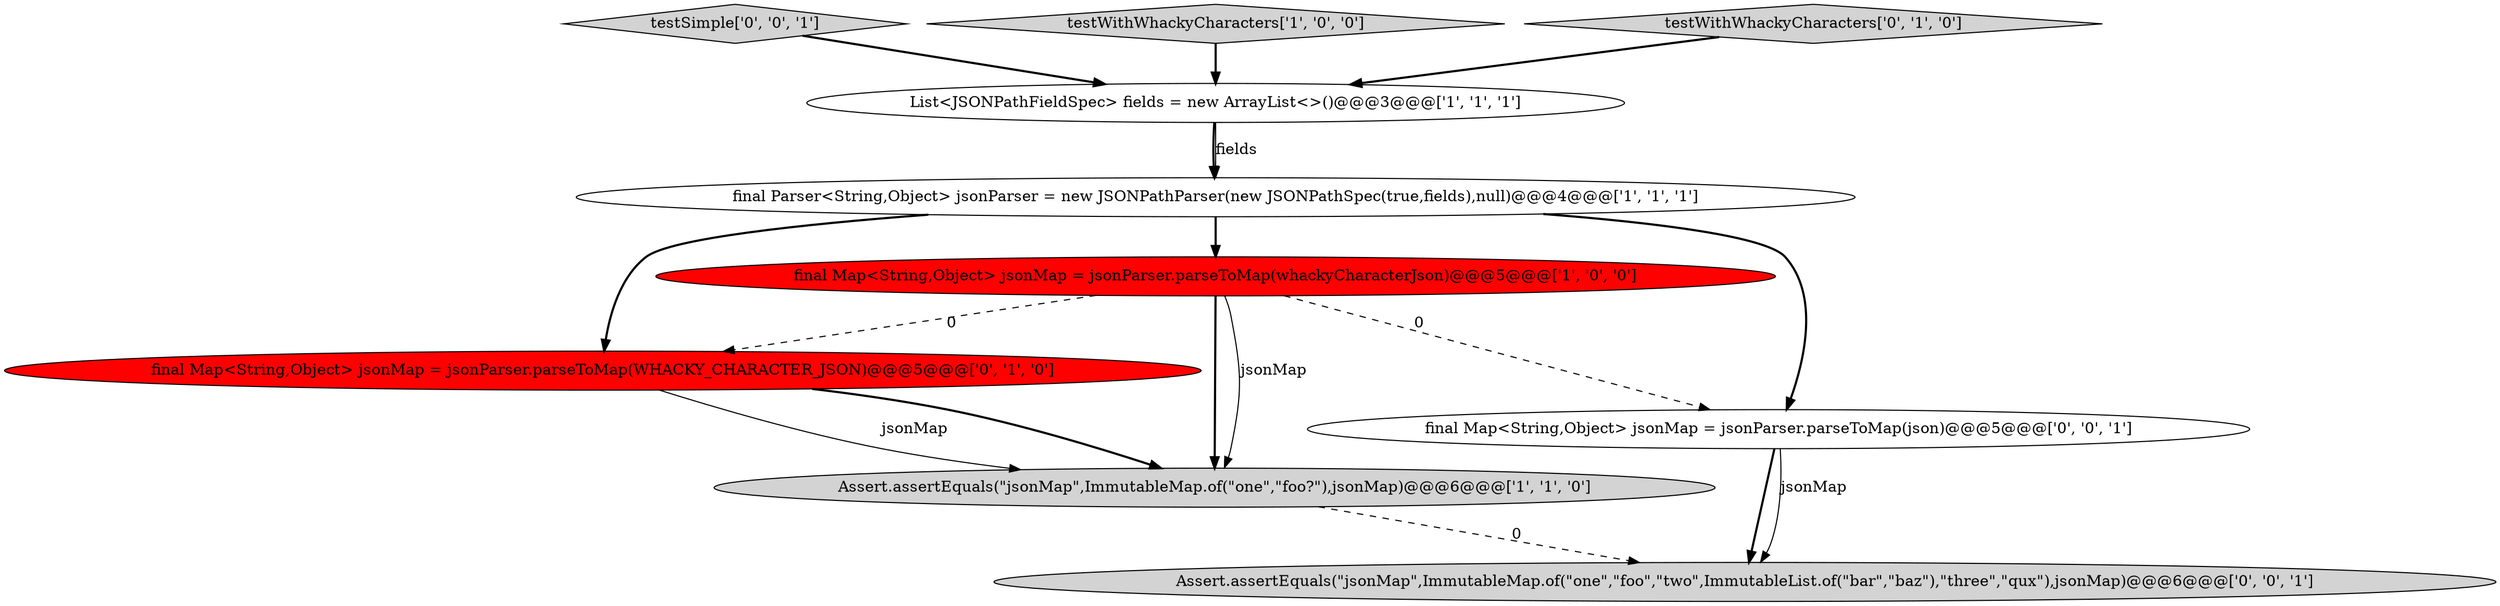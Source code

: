 digraph {
3 [style = filled, label = "final Parser<String,Object> jsonParser = new JSONPathParser(new JSONPathSpec(true,fields),null)@@@4@@@['1', '1', '1']", fillcolor = white, shape = ellipse image = "AAA0AAABBB1BBB"];
9 [style = filled, label = "testSimple['0', '0', '1']", fillcolor = lightgray, shape = diamond image = "AAA0AAABBB3BBB"];
6 [style = filled, label = "final Map<String,Object> jsonMap = jsonParser.parseToMap(WHACKY_CHARACTER_JSON)@@@5@@@['0', '1', '0']", fillcolor = red, shape = ellipse image = "AAA1AAABBB2BBB"];
8 [style = filled, label = "Assert.assertEquals(\"jsonMap\",ImmutableMap.of(\"one\",\"foo\",\"two\",ImmutableList.of(\"bar\",\"baz\"),\"three\",\"qux\"),jsonMap)@@@6@@@['0', '0', '1']", fillcolor = lightgray, shape = ellipse image = "AAA0AAABBB3BBB"];
1 [style = filled, label = "Assert.assertEquals(\"jsonMap\",ImmutableMap.of(\"one\",\"foo?\"),jsonMap)@@@6@@@['1', '1', '0']", fillcolor = lightgray, shape = ellipse image = "AAA0AAABBB1BBB"];
0 [style = filled, label = "testWithWhackyCharacters['1', '0', '0']", fillcolor = lightgray, shape = diamond image = "AAA0AAABBB1BBB"];
5 [style = filled, label = "testWithWhackyCharacters['0', '1', '0']", fillcolor = lightgray, shape = diamond image = "AAA0AAABBB2BBB"];
4 [style = filled, label = "List<JSONPathFieldSpec> fields = new ArrayList<>()@@@3@@@['1', '1', '1']", fillcolor = white, shape = ellipse image = "AAA0AAABBB1BBB"];
2 [style = filled, label = "final Map<String,Object> jsonMap = jsonParser.parseToMap(whackyCharacterJson)@@@5@@@['1', '0', '0']", fillcolor = red, shape = ellipse image = "AAA1AAABBB1BBB"];
7 [style = filled, label = "final Map<String,Object> jsonMap = jsonParser.parseToMap(json)@@@5@@@['0', '0', '1']", fillcolor = white, shape = ellipse image = "AAA0AAABBB3BBB"];
6->1 [style = solid, label="jsonMap"];
6->1 [style = bold, label=""];
4->3 [style = bold, label=""];
3->6 [style = bold, label=""];
1->8 [style = dashed, label="0"];
4->3 [style = solid, label="fields"];
3->2 [style = bold, label=""];
3->7 [style = bold, label=""];
7->8 [style = bold, label=""];
0->4 [style = bold, label=""];
2->7 [style = dashed, label="0"];
2->1 [style = bold, label=""];
5->4 [style = bold, label=""];
9->4 [style = bold, label=""];
7->8 [style = solid, label="jsonMap"];
2->1 [style = solid, label="jsonMap"];
2->6 [style = dashed, label="0"];
}
